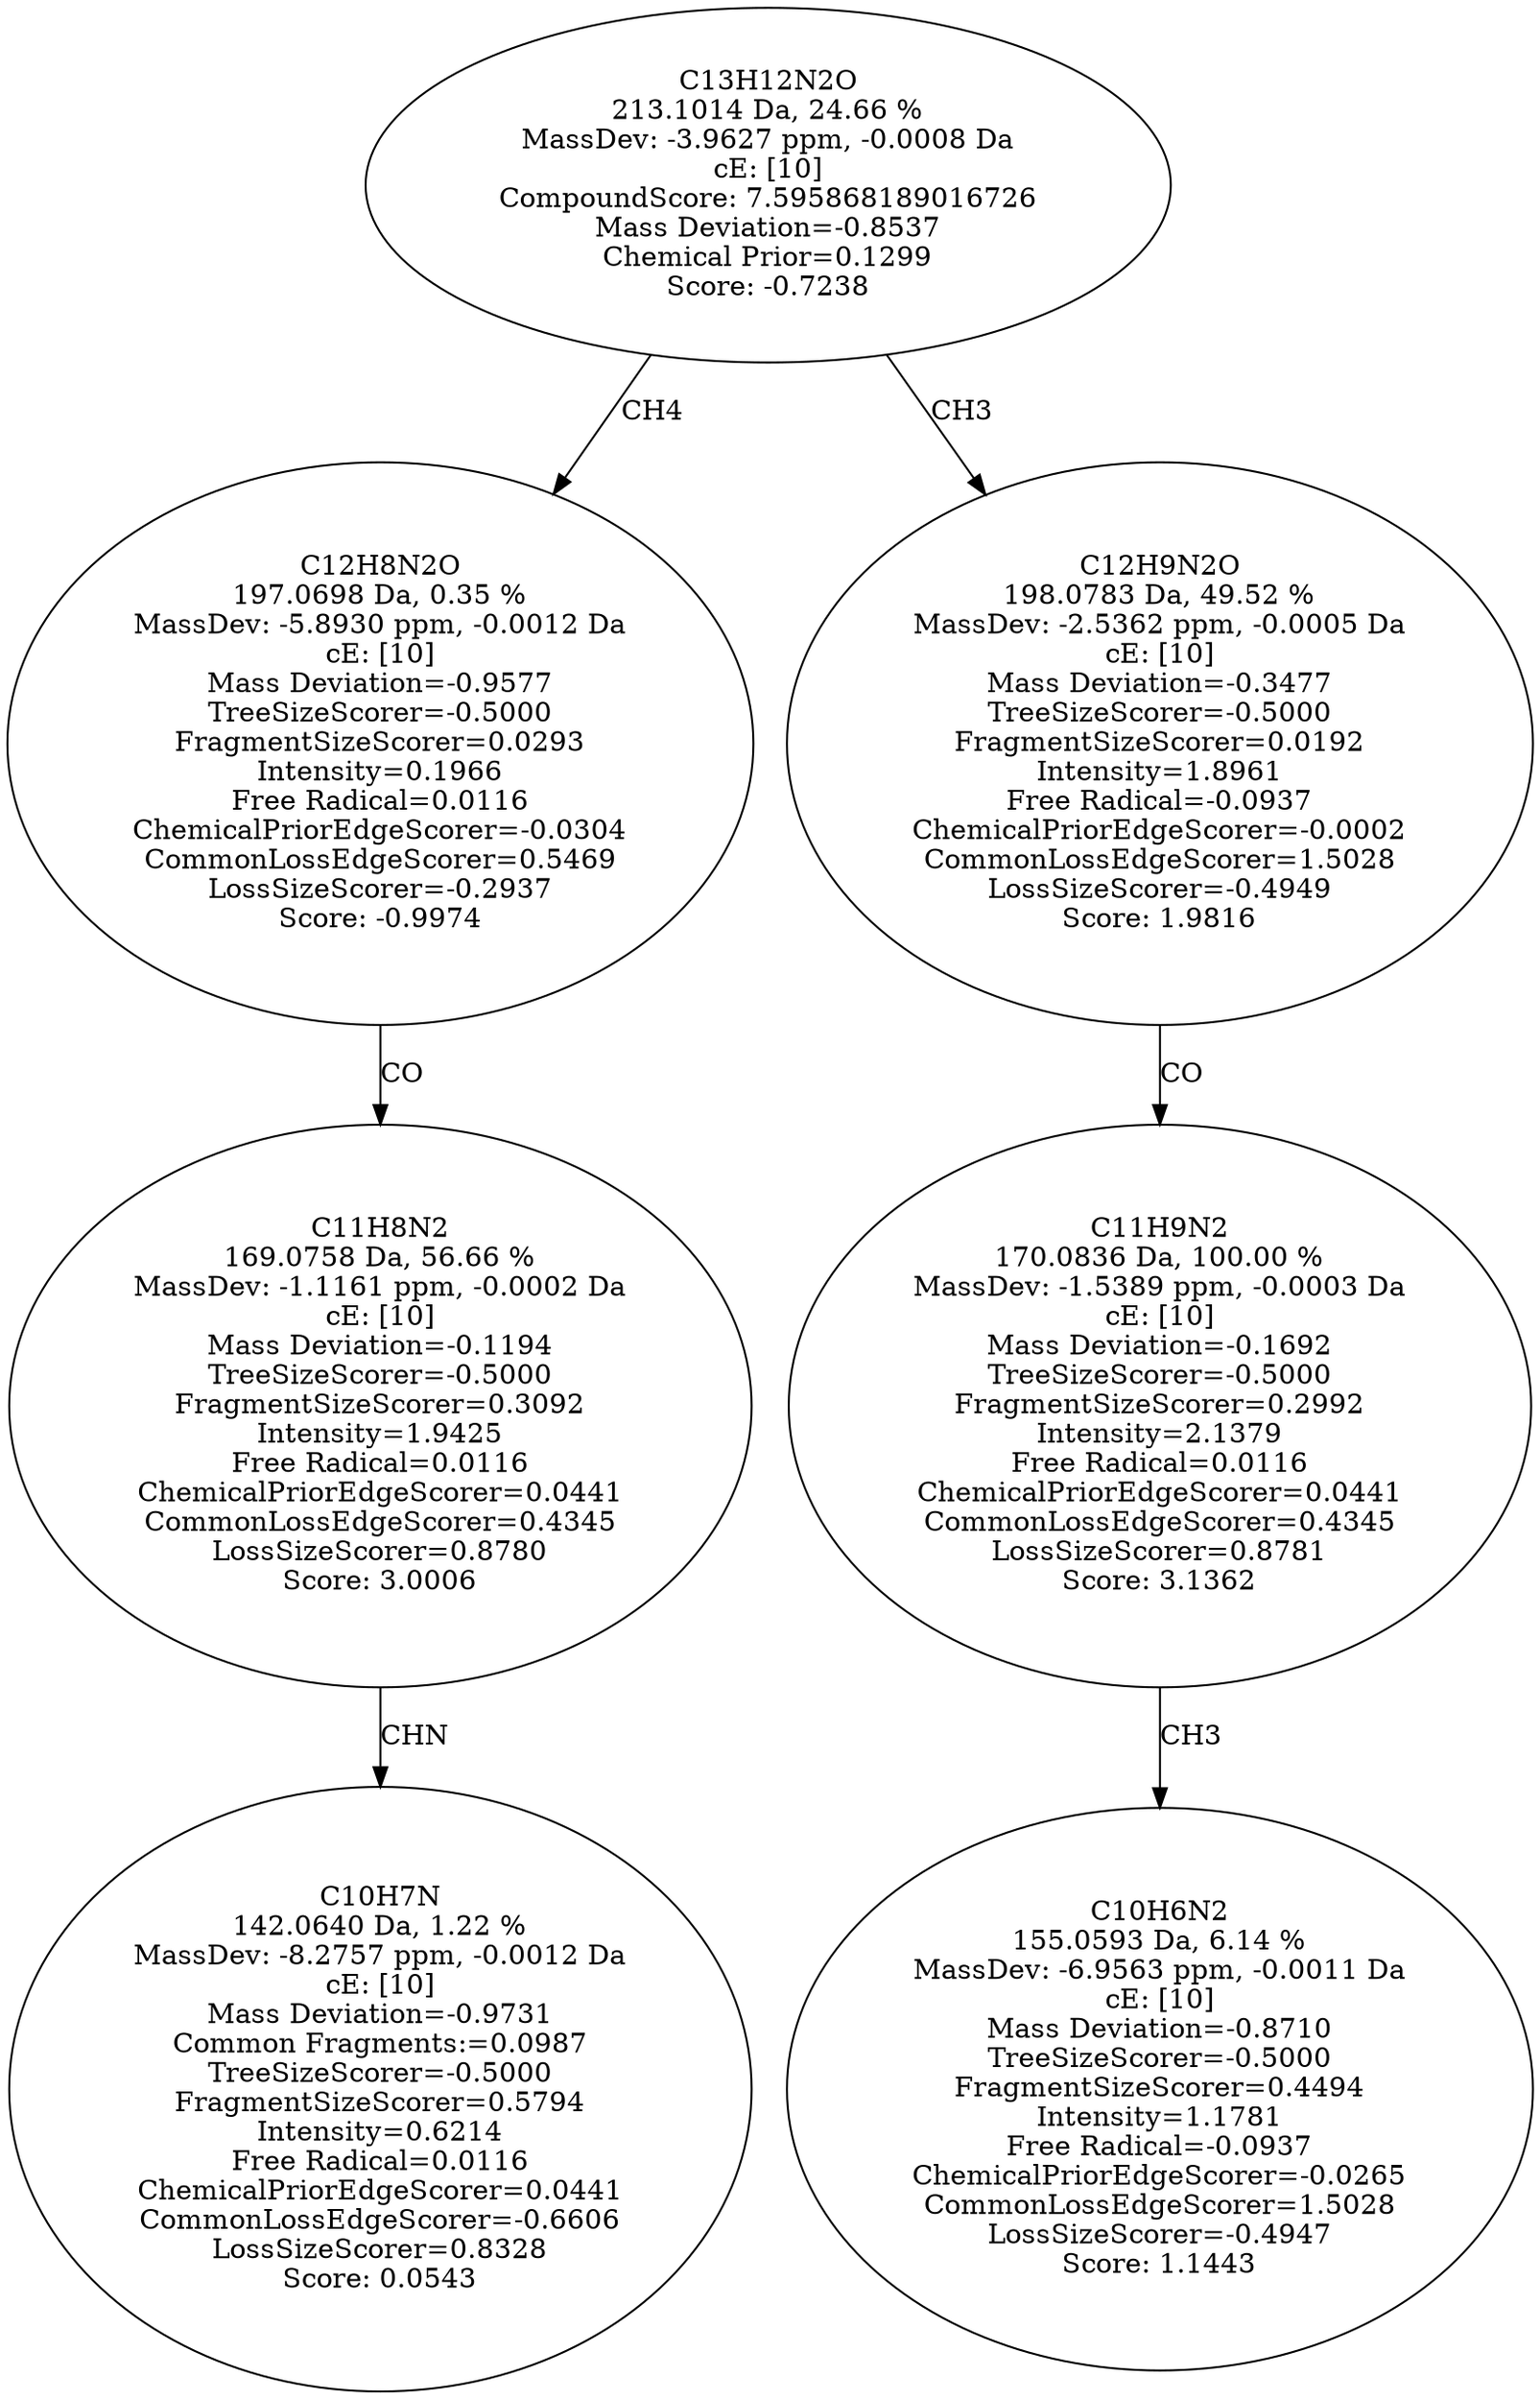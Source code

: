 strict digraph {
v1 [label="C10H7N\n142.0640 Da, 1.22 %\nMassDev: -8.2757 ppm, -0.0012 Da\ncE: [10]\nMass Deviation=-0.9731\nCommon Fragments:=0.0987\nTreeSizeScorer=-0.5000\nFragmentSizeScorer=0.5794\nIntensity=0.6214\nFree Radical=0.0116\nChemicalPriorEdgeScorer=0.0441\nCommonLossEdgeScorer=-0.6606\nLossSizeScorer=0.8328\nScore: 0.0543"];
v2 [label="C11H8N2\n169.0758 Da, 56.66 %\nMassDev: -1.1161 ppm, -0.0002 Da\ncE: [10]\nMass Deviation=-0.1194\nTreeSizeScorer=-0.5000\nFragmentSizeScorer=0.3092\nIntensity=1.9425\nFree Radical=0.0116\nChemicalPriorEdgeScorer=0.0441\nCommonLossEdgeScorer=0.4345\nLossSizeScorer=0.8780\nScore: 3.0006"];
v3 [label="C12H8N2O\n197.0698 Da, 0.35 %\nMassDev: -5.8930 ppm, -0.0012 Da\ncE: [10]\nMass Deviation=-0.9577\nTreeSizeScorer=-0.5000\nFragmentSizeScorer=0.0293\nIntensity=0.1966\nFree Radical=0.0116\nChemicalPriorEdgeScorer=-0.0304\nCommonLossEdgeScorer=0.5469\nLossSizeScorer=-0.2937\nScore: -0.9974"];
v4 [label="C10H6N2\n155.0593 Da, 6.14 %\nMassDev: -6.9563 ppm, -0.0011 Da\ncE: [10]\nMass Deviation=-0.8710\nTreeSizeScorer=-0.5000\nFragmentSizeScorer=0.4494\nIntensity=1.1781\nFree Radical=-0.0937\nChemicalPriorEdgeScorer=-0.0265\nCommonLossEdgeScorer=1.5028\nLossSizeScorer=-0.4947\nScore: 1.1443"];
v5 [label="C11H9N2\n170.0836 Da, 100.00 %\nMassDev: -1.5389 ppm, -0.0003 Da\ncE: [10]\nMass Deviation=-0.1692\nTreeSizeScorer=-0.5000\nFragmentSizeScorer=0.2992\nIntensity=2.1379\nFree Radical=0.0116\nChemicalPriorEdgeScorer=0.0441\nCommonLossEdgeScorer=0.4345\nLossSizeScorer=0.8781\nScore: 3.1362"];
v6 [label="C12H9N2O\n198.0783 Da, 49.52 %\nMassDev: -2.5362 ppm, -0.0005 Da\ncE: [10]\nMass Deviation=-0.3477\nTreeSizeScorer=-0.5000\nFragmentSizeScorer=0.0192\nIntensity=1.8961\nFree Radical=-0.0937\nChemicalPriorEdgeScorer=-0.0002\nCommonLossEdgeScorer=1.5028\nLossSizeScorer=-0.4949\nScore: 1.9816"];
v7 [label="C13H12N2O\n213.1014 Da, 24.66 %\nMassDev: -3.9627 ppm, -0.0008 Da\ncE: [10]\nCompoundScore: 7.595868189016726\nMass Deviation=-0.8537\nChemical Prior=0.1299\nScore: -0.7238"];
v2 -> v1 [label="CHN"];
v3 -> v2 [label="CO"];
v7 -> v3 [label="CH4"];
v5 -> v4 [label="CH3"];
v6 -> v5 [label="CO"];
v7 -> v6 [label="CH3"];
}